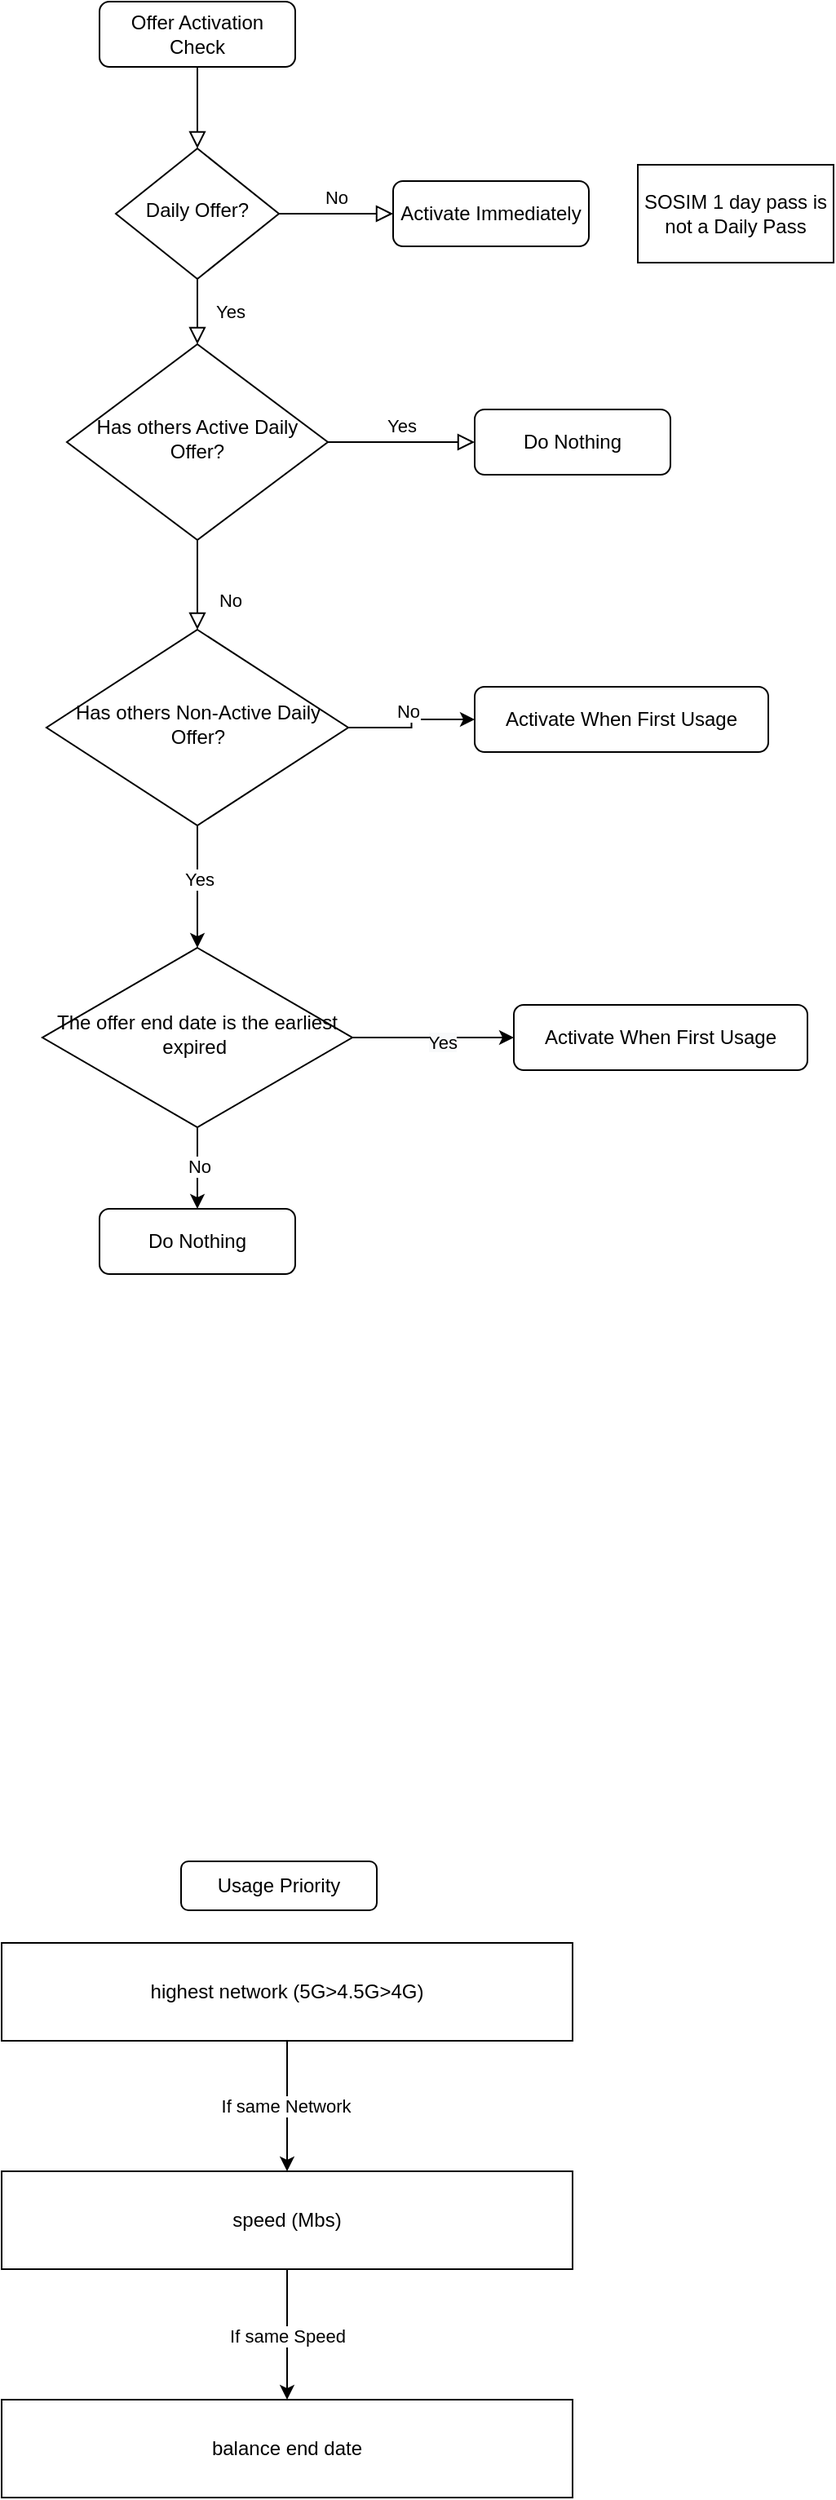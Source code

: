 <mxfile version="15.8.6" type="github">
  <diagram id="C5RBs43oDa-KdzZeNtuy" name="Page-1">
    <mxGraphModel dx="1666" dy="744" grid="1" gridSize="10" guides="1" tooltips="1" connect="1" arrows="1" fold="1" page="1" pageScale="1" pageWidth="827" pageHeight="1169" math="0" shadow="0">
      <root>
        <mxCell id="WIyWlLk6GJQsqaUBKTNV-0" />
        <mxCell id="WIyWlLk6GJQsqaUBKTNV-1" parent="WIyWlLk6GJQsqaUBKTNV-0" />
        <mxCell id="WIyWlLk6GJQsqaUBKTNV-2" value="" style="rounded=0;html=1;jettySize=auto;orthogonalLoop=1;fontSize=11;endArrow=block;endFill=0;endSize=8;strokeWidth=1;shadow=0;labelBackgroundColor=none;edgeStyle=orthogonalEdgeStyle;" parent="WIyWlLk6GJQsqaUBKTNV-1" source="WIyWlLk6GJQsqaUBKTNV-3" target="WIyWlLk6GJQsqaUBKTNV-6" edge="1">
          <mxGeometry relative="1" as="geometry" />
        </mxCell>
        <mxCell id="WIyWlLk6GJQsqaUBKTNV-3" value="Offer Activation Check" style="rounded=1;whiteSpace=wrap;html=1;fontSize=12;glass=0;strokeWidth=1;shadow=0;" parent="WIyWlLk6GJQsqaUBKTNV-1" vertex="1">
          <mxGeometry x="160" y="80" width="120" height="40" as="geometry" />
        </mxCell>
        <mxCell id="WIyWlLk6GJQsqaUBKTNV-4" value="Yes" style="rounded=0;html=1;jettySize=auto;orthogonalLoop=1;fontSize=11;endArrow=block;endFill=0;endSize=8;strokeWidth=1;shadow=0;labelBackgroundColor=none;edgeStyle=orthogonalEdgeStyle;" parent="WIyWlLk6GJQsqaUBKTNV-1" source="WIyWlLk6GJQsqaUBKTNV-6" target="WIyWlLk6GJQsqaUBKTNV-10" edge="1">
          <mxGeometry y="20" relative="1" as="geometry">
            <mxPoint as="offset" />
          </mxGeometry>
        </mxCell>
        <mxCell id="WIyWlLk6GJQsqaUBKTNV-5" value="No" style="edgeStyle=orthogonalEdgeStyle;rounded=0;html=1;jettySize=auto;orthogonalLoop=1;fontSize=11;endArrow=block;endFill=0;endSize=8;strokeWidth=1;shadow=0;labelBackgroundColor=none;" parent="WIyWlLk6GJQsqaUBKTNV-1" source="WIyWlLk6GJQsqaUBKTNV-6" target="WIyWlLk6GJQsqaUBKTNV-7" edge="1">
          <mxGeometry y="10" relative="1" as="geometry">
            <mxPoint as="offset" />
          </mxGeometry>
        </mxCell>
        <mxCell id="WIyWlLk6GJQsqaUBKTNV-6" value="Daily Offer?" style="rhombus;whiteSpace=wrap;html=1;shadow=0;fontFamily=Helvetica;fontSize=12;align=center;strokeWidth=1;spacing=6;spacingTop=-4;" parent="WIyWlLk6GJQsqaUBKTNV-1" vertex="1">
          <mxGeometry x="170" y="170" width="100" height="80" as="geometry" />
        </mxCell>
        <mxCell id="WIyWlLk6GJQsqaUBKTNV-7" value="Activate Immediately" style="rounded=1;whiteSpace=wrap;html=1;fontSize=12;glass=0;strokeWidth=1;shadow=0;" parent="WIyWlLk6GJQsqaUBKTNV-1" vertex="1">
          <mxGeometry x="340" y="190" width="120" height="40" as="geometry" />
        </mxCell>
        <mxCell id="WIyWlLk6GJQsqaUBKTNV-8" value="No" style="rounded=0;html=1;jettySize=auto;orthogonalLoop=1;fontSize=11;endArrow=block;endFill=0;endSize=8;strokeWidth=1;shadow=0;labelBackgroundColor=none;edgeStyle=orthogonalEdgeStyle;entryX=0.5;entryY=0;entryDx=0;entryDy=0;" parent="WIyWlLk6GJQsqaUBKTNV-1" source="WIyWlLk6GJQsqaUBKTNV-10" target="x_L6baJEW3ozNsSyi7KQ-1" edge="1">
          <mxGeometry x="0.333" y="20" relative="1" as="geometry">
            <mxPoint as="offset" />
            <mxPoint x="230" y="470" as="targetPoint" />
          </mxGeometry>
        </mxCell>
        <mxCell id="WIyWlLk6GJQsqaUBKTNV-9" value="Yes" style="edgeStyle=orthogonalEdgeStyle;rounded=0;html=1;jettySize=auto;orthogonalLoop=1;fontSize=11;endArrow=block;endFill=0;endSize=8;strokeWidth=1;shadow=0;labelBackgroundColor=none;" parent="WIyWlLk6GJQsqaUBKTNV-1" source="WIyWlLk6GJQsqaUBKTNV-10" target="WIyWlLk6GJQsqaUBKTNV-12" edge="1">
          <mxGeometry y="10" relative="1" as="geometry">
            <mxPoint as="offset" />
          </mxGeometry>
        </mxCell>
        <mxCell id="WIyWlLk6GJQsqaUBKTNV-10" value="Has others Active Daily Offer?" style="rhombus;whiteSpace=wrap;html=1;shadow=0;fontFamily=Helvetica;fontSize=12;align=center;strokeWidth=1;spacing=6;spacingTop=-4;" parent="WIyWlLk6GJQsqaUBKTNV-1" vertex="1">
          <mxGeometry x="140" y="290" width="160" height="120" as="geometry" />
        </mxCell>
        <mxCell id="WIyWlLk6GJQsqaUBKTNV-12" value="Do Nothing" style="rounded=1;whiteSpace=wrap;html=1;fontSize=12;glass=0;strokeWidth=1;shadow=0;" parent="WIyWlLk6GJQsqaUBKTNV-1" vertex="1">
          <mxGeometry x="390" y="330" width="120" height="40" as="geometry" />
        </mxCell>
        <mxCell id="x_L6baJEW3ozNsSyi7KQ-2" value="No" style="edgeStyle=orthogonalEdgeStyle;rounded=0;orthogonalLoop=1;jettySize=auto;html=1;entryX=0;entryY=0.5;entryDx=0;entryDy=0;" edge="1" parent="WIyWlLk6GJQsqaUBKTNV-1" source="x_L6baJEW3ozNsSyi7KQ-1" target="x_L6baJEW3ozNsSyi7KQ-3">
          <mxGeometry x="-0.111" y="10" relative="1" as="geometry">
            <mxPoint x="400" y="520" as="targetPoint" />
            <mxPoint as="offset" />
          </mxGeometry>
        </mxCell>
        <mxCell id="x_L6baJEW3ozNsSyi7KQ-8" value="" style="edgeStyle=orthogonalEdgeStyle;rounded=0;orthogonalLoop=1;jettySize=auto;html=1;" edge="1" parent="WIyWlLk6GJQsqaUBKTNV-1" source="x_L6baJEW3ozNsSyi7KQ-1" target="x_L6baJEW3ozNsSyi7KQ-7">
          <mxGeometry relative="1" as="geometry" />
        </mxCell>
        <mxCell id="x_L6baJEW3ozNsSyi7KQ-16" value="Yes" style="edgeLabel;html=1;align=center;verticalAlign=middle;resizable=0;points=[];" vertex="1" connectable="0" parent="x_L6baJEW3ozNsSyi7KQ-8">
          <mxGeometry x="-0.12" y="1" relative="1" as="geometry">
            <mxPoint as="offset" />
          </mxGeometry>
        </mxCell>
        <mxCell id="x_L6baJEW3ozNsSyi7KQ-1" value="Has others Non-Active Daily Offer?" style="rhombus;whiteSpace=wrap;html=1;shadow=0;fontFamily=Helvetica;fontSize=12;align=center;strokeWidth=1;spacing=6;spacingTop=-4;" vertex="1" parent="WIyWlLk6GJQsqaUBKTNV-1">
          <mxGeometry x="127.5" y="465" width="185" height="120" as="geometry" />
        </mxCell>
        <mxCell id="x_L6baJEW3ozNsSyi7KQ-3" value="Activate When First Usage" style="rounded=1;whiteSpace=wrap;html=1;fontSize=12;glass=0;strokeWidth=1;shadow=0;" vertex="1" parent="WIyWlLk6GJQsqaUBKTNV-1">
          <mxGeometry x="390" y="500" width="180" height="40" as="geometry" />
        </mxCell>
        <mxCell id="x_L6baJEW3ozNsSyi7KQ-9" style="edgeStyle=orthogonalEdgeStyle;rounded=0;orthogonalLoop=1;jettySize=auto;html=1;entryX=0;entryY=0.5;entryDx=0;entryDy=0;" edge="1" parent="WIyWlLk6GJQsqaUBKTNV-1" source="x_L6baJEW3ozNsSyi7KQ-7" target="x_L6baJEW3ozNsSyi7KQ-10">
          <mxGeometry relative="1" as="geometry">
            <mxPoint x="380" y="715" as="targetPoint" />
          </mxGeometry>
        </mxCell>
        <mxCell id="x_L6baJEW3ozNsSyi7KQ-14" value="&lt;span style=&quot;background-color: rgb(248 , 249 , 250)&quot;&gt;Yes&lt;/span&gt;" style="edgeLabel;html=1;align=center;verticalAlign=middle;resizable=0;points=[];" vertex="1" connectable="0" parent="x_L6baJEW3ozNsSyi7KQ-9">
          <mxGeometry x="0.111" y="-3" relative="1" as="geometry">
            <mxPoint as="offset" />
          </mxGeometry>
        </mxCell>
        <mxCell id="x_L6baJEW3ozNsSyi7KQ-11" style="edgeStyle=orthogonalEdgeStyle;rounded=0;orthogonalLoop=1;jettySize=auto;html=1;entryX=0.5;entryY=0;entryDx=0;entryDy=0;" edge="1" parent="WIyWlLk6GJQsqaUBKTNV-1" source="x_L6baJEW3ozNsSyi7KQ-7" target="x_L6baJEW3ozNsSyi7KQ-12">
          <mxGeometry relative="1" as="geometry">
            <mxPoint x="220" y="810" as="targetPoint" />
          </mxGeometry>
        </mxCell>
        <mxCell id="x_L6baJEW3ozNsSyi7KQ-15" value="No" style="edgeLabel;html=1;align=center;verticalAlign=middle;resizable=0;points=[];" vertex="1" connectable="0" parent="x_L6baJEW3ozNsSyi7KQ-11">
          <mxGeometry x="-0.04" y="1" relative="1" as="geometry">
            <mxPoint as="offset" />
          </mxGeometry>
        </mxCell>
        <mxCell id="x_L6baJEW3ozNsSyi7KQ-7" value="The offer end date is the earliest expired&amp;nbsp;" style="rhombus;whiteSpace=wrap;html=1;shadow=0;fontFamily=Helvetica;fontSize=12;align=center;strokeWidth=1;spacing=6;spacingTop=-4;" vertex="1" parent="WIyWlLk6GJQsqaUBKTNV-1">
          <mxGeometry x="125" y="660" width="190" height="110" as="geometry" />
        </mxCell>
        <mxCell id="x_L6baJEW3ozNsSyi7KQ-10" value="Activate When First Usage" style="rounded=1;whiteSpace=wrap;html=1;fontSize=12;glass=0;strokeWidth=1;shadow=0;" vertex="1" parent="WIyWlLk6GJQsqaUBKTNV-1">
          <mxGeometry x="414" y="695" width="180" height="40" as="geometry" />
        </mxCell>
        <mxCell id="x_L6baJEW3ozNsSyi7KQ-12" value="Do Nothing" style="rounded=1;whiteSpace=wrap;html=1;fontSize=12;glass=0;strokeWidth=1;shadow=0;" vertex="1" parent="WIyWlLk6GJQsqaUBKTNV-1">
          <mxGeometry x="160" y="820" width="120" height="40" as="geometry" />
        </mxCell>
        <mxCell id="x_L6baJEW3ozNsSyi7KQ-17" value="SOSIM 1 day pass is not a Daily Pass" style="whiteSpace=wrap;html=1;" vertex="1" parent="WIyWlLk6GJQsqaUBKTNV-1">
          <mxGeometry x="490" y="180" width="120" height="60" as="geometry" />
        </mxCell>
        <mxCell id="x_L6baJEW3ozNsSyi7KQ-22" style="edgeStyle=orthogonalEdgeStyle;rounded=0;orthogonalLoop=1;jettySize=auto;html=1;entryX=0.5;entryY=0;entryDx=0;entryDy=0;" edge="1" parent="WIyWlLk6GJQsqaUBKTNV-1" source="x_L6baJEW3ozNsSyi7KQ-18" target="x_L6baJEW3ozNsSyi7KQ-20">
          <mxGeometry relative="1" as="geometry" />
        </mxCell>
        <mxCell id="x_L6baJEW3ozNsSyi7KQ-23" value="If same Network" style="edgeLabel;html=1;align=center;verticalAlign=middle;resizable=0;points=[];" vertex="1" connectable="0" parent="x_L6baJEW3ozNsSyi7KQ-22">
          <mxGeometry y="-1" relative="1" as="geometry">
            <mxPoint as="offset" />
          </mxGeometry>
        </mxCell>
        <mxCell id="x_L6baJEW3ozNsSyi7KQ-18" value="&lt;div&gt;highest network (5G&amp;gt;4.5G&amp;gt;4G)&lt;/div&gt;" style="whiteSpace=wrap;html=1;" vertex="1" parent="WIyWlLk6GJQsqaUBKTNV-1">
          <mxGeometry x="100" y="1270" width="350" height="60" as="geometry" />
        </mxCell>
        <mxCell id="x_L6baJEW3ozNsSyi7KQ-26" style="edgeStyle=orthogonalEdgeStyle;rounded=0;orthogonalLoop=1;jettySize=auto;html=1;entryX=0.5;entryY=0;entryDx=0;entryDy=0;" edge="1" parent="WIyWlLk6GJQsqaUBKTNV-1" source="x_L6baJEW3ozNsSyi7KQ-20" target="x_L6baJEW3ozNsSyi7KQ-21">
          <mxGeometry relative="1" as="geometry" />
        </mxCell>
        <mxCell id="x_L6baJEW3ozNsSyi7KQ-27" value="If same Speed" style="edgeLabel;html=1;align=center;verticalAlign=middle;resizable=0;points=[];" vertex="1" connectable="0" parent="x_L6baJEW3ozNsSyi7KQ-26">
          <mxGeometry x="0.26" y="1" relative="1" as="geometry">
            <mxPoint x="-1" y="-10" as="offset" />
          </mxGeometry>
        </mxCell>
        <mxCell id="x_L6baJEW3ozNsSyi7KQ-20" value="&lt;div&gt;&lt;div style=&quot;font-family: &amp;#34;helvetica&amp;#34;&quot;&gt;speed (Mbs)&lt;/div&gt;&lt;/div&gt;" style="whiteSpace=wrap;html=1;" vertex="1" parent="WIyWlLk6GJQsqaUBKTNV-1">
          <mxGeometry x="100" y="1410" width="350" height="60" as="geometry" />
        </mxCell>
        <mxCell id="x_L6baJEW3ozNsSyi7KQ-21" value="&lt;div&gt;&lt;span style=&quot;font-family: &amp;#34;helvetica&amp;#34;&quot;&gt;balance end date&lt;/span&gt;&lt;br&gt;&lt;/div&gt;" style="whiteSpace=wrap;html=1;" vertex="1" parent="WIyWlLk6GJQsqaUBKTNV-1">
          <mxGeometry x="100" y="1550" width="350" height="60" as="geometry" />
        </mxCell>
        <mxCell id="x_L6baJEW3ozNsSyi7KQ-30" value="&lt;span&gt;Usage Priority&lt;/span&gt;" style="rounded=1;whiteSpace=wrap;html=1;" vertex="1" parent="WIyWlLk6GJQsqaUBKTNV-1">
          <mxGeometry x="210" y="1220" width="120" height="30" as="geometry" />
        </mxCell>
      </root>
    </mxGraphModel>
  </diagram>
</mxfile>
